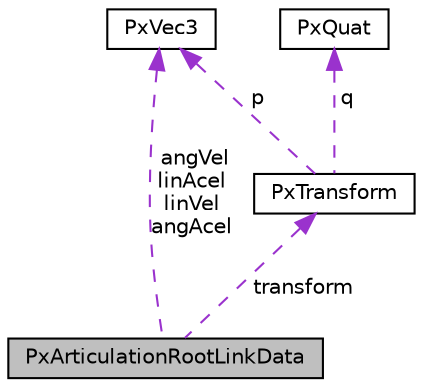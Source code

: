 digraph "PxArticulationRootLinkData"
{
  edge [fontname="Helvetica",fontsize="10",labelfontname="Helvetica",labelfontsize="10"];
  node [fontname="Helvetica",fontsize="10",shape=record];
  Node1 [label="PxArticulationRootLinkData",height=0.2,width=0.4,color="black", fillcolor="grey75", style="filled", fontcolor="black"];
  Node2 -> Node1 [dir="back",color="darkorchid3",fontsize="10",style="dashed",label=" angVel\nlinAcel\nlinVel\nangAcel" ,fontname="Helvetica"];
  Node2 [label="PxVec3",height=0.2,width=0.4,color="black", fillcolor="white", style="filled",URL="$classPxVec3.html",tooltip="3 Element vector class. "];
  Node3 -> Node1 [dir="back",color="darkorchid3",fontsize="10",style="dashed",label=" transform" ,fontname="Helvetica"];
  Node3 [label="PxTransform",height=0.2,width=0.4,color="black", fillcolor="white", style="filled",URL="$classPxTransform.html",tooltip="class representing a rigid euclidean transform as a quaternion and a vector "];
  Node2 -> Node3 [dir="back",color="darkorchid3",fontsize="10",style="dashed",label=" p" ,fontname="Helvetica"];
  Node4 -> Node3 [dir="back",color="darkorchid3",fontsize="10",style="dashed",label=" q" ,fontname="Helvetica"];
  Node4 [label="PxQuat",height=0.2,width=0.4,color="black", fillcolor="white", style="filled",URL="$classPxQuat.html",tooltip="This is a quaternion class. For more information on quaternion mathematics consult a mathematics sour..."];
}
